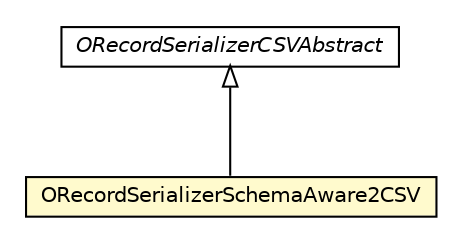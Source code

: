 #!/usr/local/bin/dot
#
# Class diagram 
# Generated by UMLGraph version R5_6-24-gf6e263 (http://www.umlgraph.org/)
#

digraph G {
	edge [fontname="Helvetica",fontsize=10,labelfontname="Helvetica",labelfontsize=10];
	node [fontname="Helvetica",fontsize=10,shape=plaintext];
	nodesep=0.25;
	ranksep=0.5;
	// com.orientechnologies.orient.core.serialization.serializer.record.string.ORecordSerializerCSVAbstract
	c5676153 [label=<<table title="com.orientechnologies.orient.core.serialization.serializer.record.string.ORecordSerializerCSVAbstract" border="0" cellborder="1" cellspacing="0" cellpadding="2" port="p" href="./ORecordSerializerCSVAbstract.html">
		<tr><td><table border="0" cellspacing="0" cellpadding="1">
<tr><td align="center" balign="center"><font face="Helvetica-Oblique"> ORecordSerializerCSVAbstract </font></td></tr>
		</table></td></tr>
		</table>>, URL="./ORecordSerializerCSVAbstract.html", fontname="Helvetica", fontcolor="black", fontsize=10.0];
	// com.orientechnologies.orient.core.serialization.serializer.record.string.ORecordSerializerSchemaAware2CSV
	c5676156 [label=<<table title="com.orientechnologies.orient.core.serialization.serializer.record.string.ORecordSerializerSchemaAware2CSV" border="0" cellborder="1" cellspacing="0" cellpadding="2" port="p" bgcolor="lemonChiffon" href="./ORecordSerializerSchemaAware2CSV.html">
		<tr><td><table border="0" cellspacing="0" cellpadding="1">
<tr><td align="center" balign="center"> ORecordSerializerSchemaAware2CSV </td></tr>
		</table></td></tr>
		</table>>, URL="./ORecordSerializerSchemaAware2CSV.html", fontname="Helvetica", fontcolor="black", fontsize=10.0];
	//com.orientechnologies.orient.core.serialization.serializer.record.string.ORecordSerializerSchemaAware2CSV extends com.orientechnologies.orient.core.serialization.serializer.record.string.ORecordSerializerCSVAbstract
	c5676153:p -> c5676156:p [dir=back,arrowtail=empty];
}

